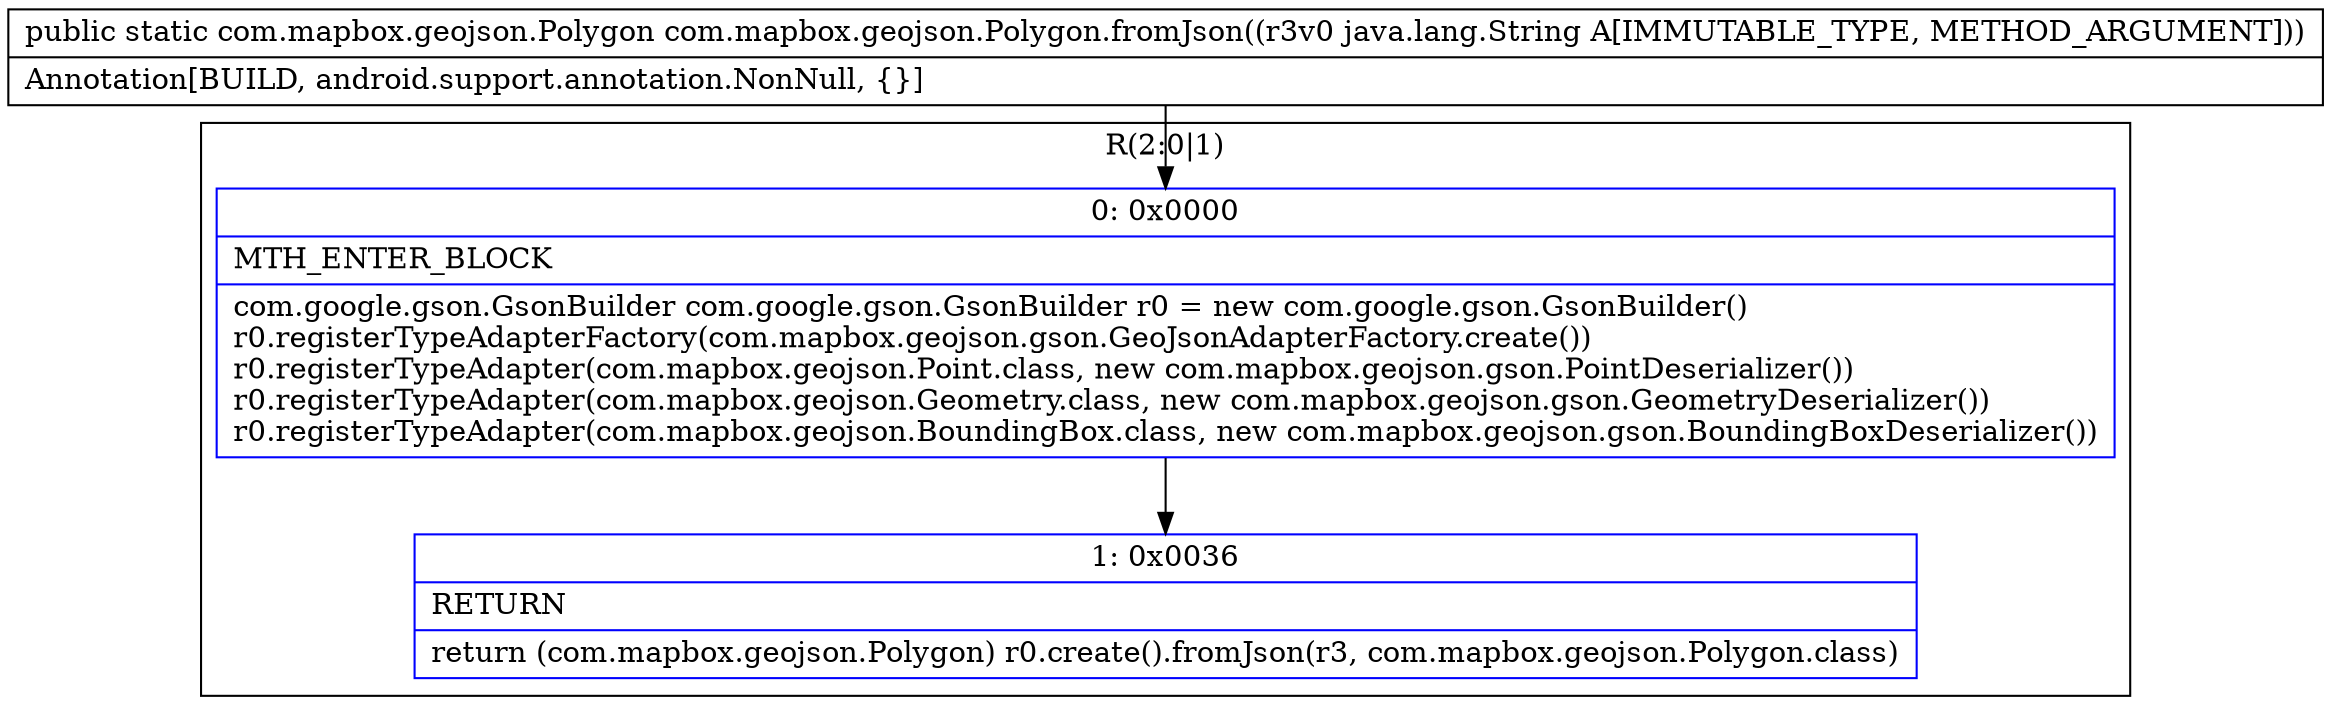 digraph "CFG forcom.mapbox.geojson.Polygon.fromJson(Ljava\/lang\/String;)Lcom\/mapbox\/geojson\/Polygon;" {
subgraph cluster_Region_659250904 {
label = "R(2:0|1)";
node [shape=record,color=blue];
Node_0 [shape=record,label="{0\:\ 0x0000|MTH_ENTER_BLOCK\l|com.google.gson.GsonBuilder com.google.gson.GsonBuilder r0 = new com.google.gson.GsonBuilder()\lr0.registerTypeAdapterFactory(com.mapbox.geojson.gson.GeoJsonAdapterFactory.create())\lr0.registerTypeAdapter(com.mapbox.geojson.Point.class, new com.mapbox.geojson.gson.PointDeserializer())\lr0.registerTypeAdapter(com.mapbox.geojson.Geometry.class, new com.mapbox.geojson.gson.GeometryDeserializer())\lr0.registerTypeAdapter(com.mapbox.geojson.BoundingBox.class, new com.mapbox.geojson.gson.BoundingBoxDeserializer())\l}"];
Node_1 [shape=record,label="{1\:\ 0x0036|RETURN\l|return (com.mapbox.geojson.Polygon) r0.create().fromJson(r3, com.mapbox.geojson.Polygon.class)\l}"];
}
MethodNode[shape=record,label="{public static com.mapbox.geojson.Polygon com.mapbox.geojson.Polygon.fromJson((r3v0 java.lang.String A[IMMUTABLE_TYPE, METHOD_ARGUMENT]))  | Annotation[BUILD, android.support.annotation.NonNull, \{\}]\l}"];
MethodNode -> Node_0;
Node_0 -> Node_1;
}

